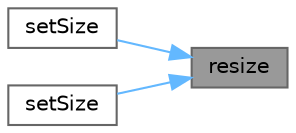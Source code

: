digraph "resize"
{
 // LATEX_PDF_SIZE
  bgcolor="transparent";
  edge [fontname=Helvetica,fontsize=10,labelfontname=Helvetica,labelfontsize=10];
  node [fontname=Helvetica,fontsize=10,shape=box,height=0.2,width=0.4];
  rankdir="RL";
  Node1 [id="Node000001",label="resize",height=0.2,width=0.4,color="gray40", fillcolor="grey60", style="filled", fontcolor="black",tooltip=" "];
  Node1 -> Node2 [id="edge1_Node000001_Node000002",dir="back",color="steelblue1",style="solid",tooltip=" "];
  Node2 [id="Node000002",label="setSize",height=0.2,width=0.4,color="grey40", fillcolor="white", style="filled",URL="$classFoam_1_1DynamicField.html#a1a7984b90f8855606fc18a92a71fa99f",tooltip=" "];
  Node1 -> Node3 [id="edge2_Node000001_Node000003",dir="back",color="steelblue1",style="solid",tooltip=" "];
  Node3 [id="Node000003",label="setSize",height=0.2,width=0.4,color="grey40", fillcolor="white", style="filled",URL="$classFoam_1_1DynamicField.html#a94145c48379f5f8c9be6b2d05a51f126",tooltip=" "];
}

